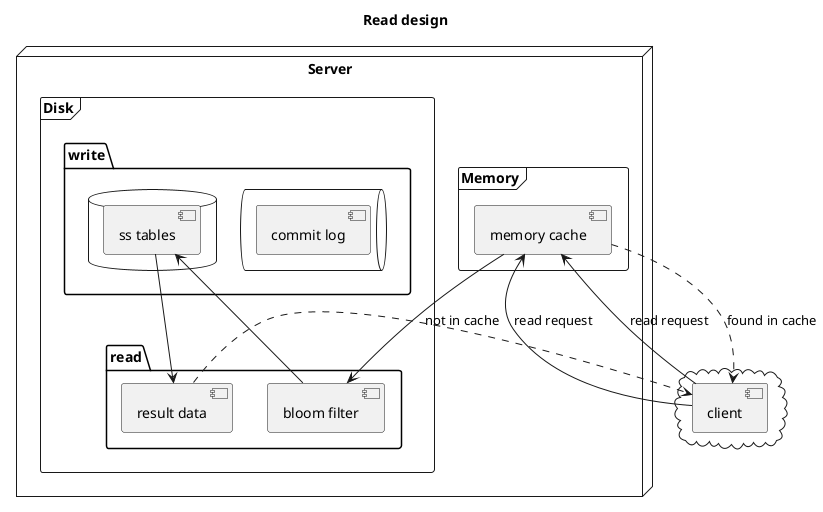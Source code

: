 @startuml
'https://plantuml.com/component-diagram

title Read design

cloud {
    [client]
}

node "Server" {
    frame "Memory" {
        [memory cache]
    }
    frame "Disk" {
        folder "write" {
            queue {
             [commit log]
            }
            database {
             [ss tables]
            }
        }
        folder "read" {
            [result data]
            [bloom filter]
        }
    }
}

[client] --> [memory cache]: read request
[memory cache] ..> [client]: found in cache
[client] --> [memory cache]: read request
[memory cache] --> [bloom filter]: not in cache
[bloom filter] --> [ss tables]
[ss tables] --> [result data]
[result data] ..> [client]

@enduml